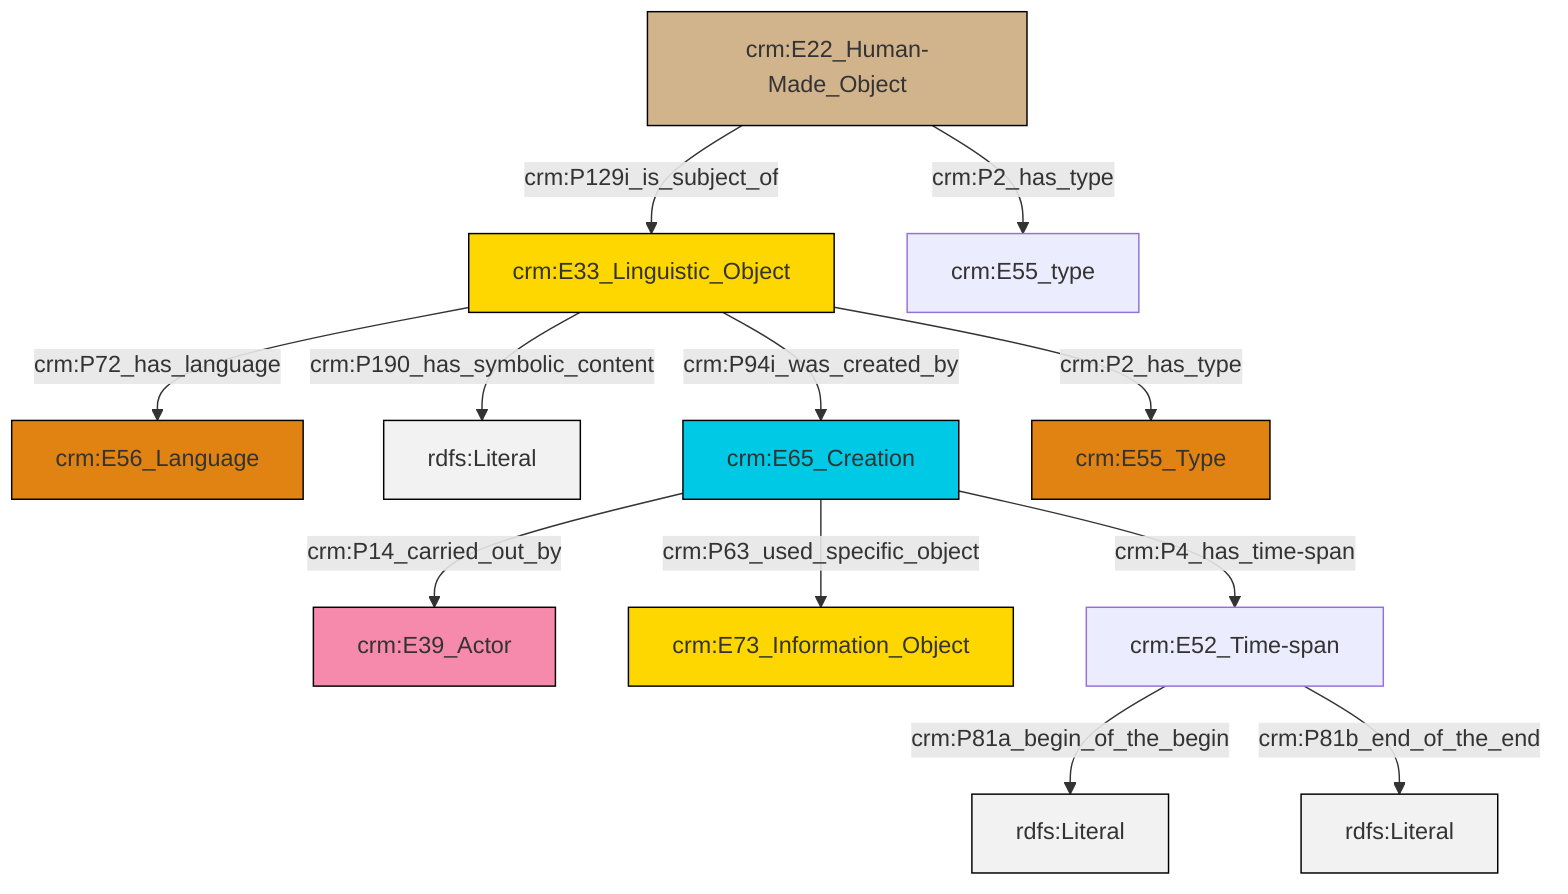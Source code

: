 graph TD
classDef Literal fill:#f2f2f2,stroke:#000000;
classDef CRM_Entity fill:#FFFFFF,stroke:#000000;
classDef Temporal_Entity fill:#00C9E6, stroke:#000000;
classDef Type fill:#E18312, stroke:#000000;
classDef Time-Span fill:#2C9C91, stroke:#000000;
classDef Appellation fill:#FFEB7F, stroke:#000000;
classDef Place fill:#008836, stroke:#000000;
classDef Persistent_Item fill:#B266B2, stroke:#000000;
classDef Conceptual_Object fill:#FFD700, stroke:#000000;
classDef Physical_Thing fill:#D2B48C, stroke:#000000;
classDef Actor fill:#f58aad, stroke:#000000;
classDef PC_Classes fill:#4ce600, stroke:#000000;
classDef Multi fill:#cccccc,stroke:#000000;

2["crm:E33_Linguistic_Object"]:::Conceptual_Object -->|crm:P72_has_language| 3["crm:E56_Language"]:::Type
2["crm:E33_Linguistic_Object"]:::Conceptual_Object -->|crm:P190_has_symbolic_content| 4[rdfs:Literal]:::Literal
7["crm:E65_Creation"]:::Temporal_Entity -->|crm:P63_used_specific_object| 8["crm:E73_Information_Object"]:::Conceptual_Object
2["crm:E33_Linguistic_Object"]:::Conceptual_Object -->|crm:P94i_was_created_by| 7["crm:E65_Creation"]:::Temporal_Entity
9["crm:E22_Human-Made_Object"]:::Physical_Thing -->|crm:P2_has_type| 5["crm:E55_type"]:::Default
9["crm:E22_Human-Made_Object"]:::Physical_Thing -->|crm:P129i_is_subject_of| 2["crm:E33_Linguistic_Object"]:::Conceptual_Object
7["crm:E65_Creation"]:::Temporal_Entity -->|crm:P4_has_time-span| 12["crm:E52_Time-span"]:::Default
7["crm:E65_Creation"]:::Temporal_Entity -->|crm:P14_carried_out_by| 0["crm:E39_Actor"]:::Actor
12["crm:E52_Time-span"]:::Default -->|crm:P81a_begin_of_the_begin| 14[rdfs:Literal]:::Literal
12["crm:E52_Time-span"]:::Default -->|crm:P81b_end_of_the_end| 16[rdfs:Literal]:::Literal
2["crm:E33_Linguistic_Object"]:::Conceptual_Object -->|crm:P2_has_type| 18["crm:E55_Type"]:::Type
